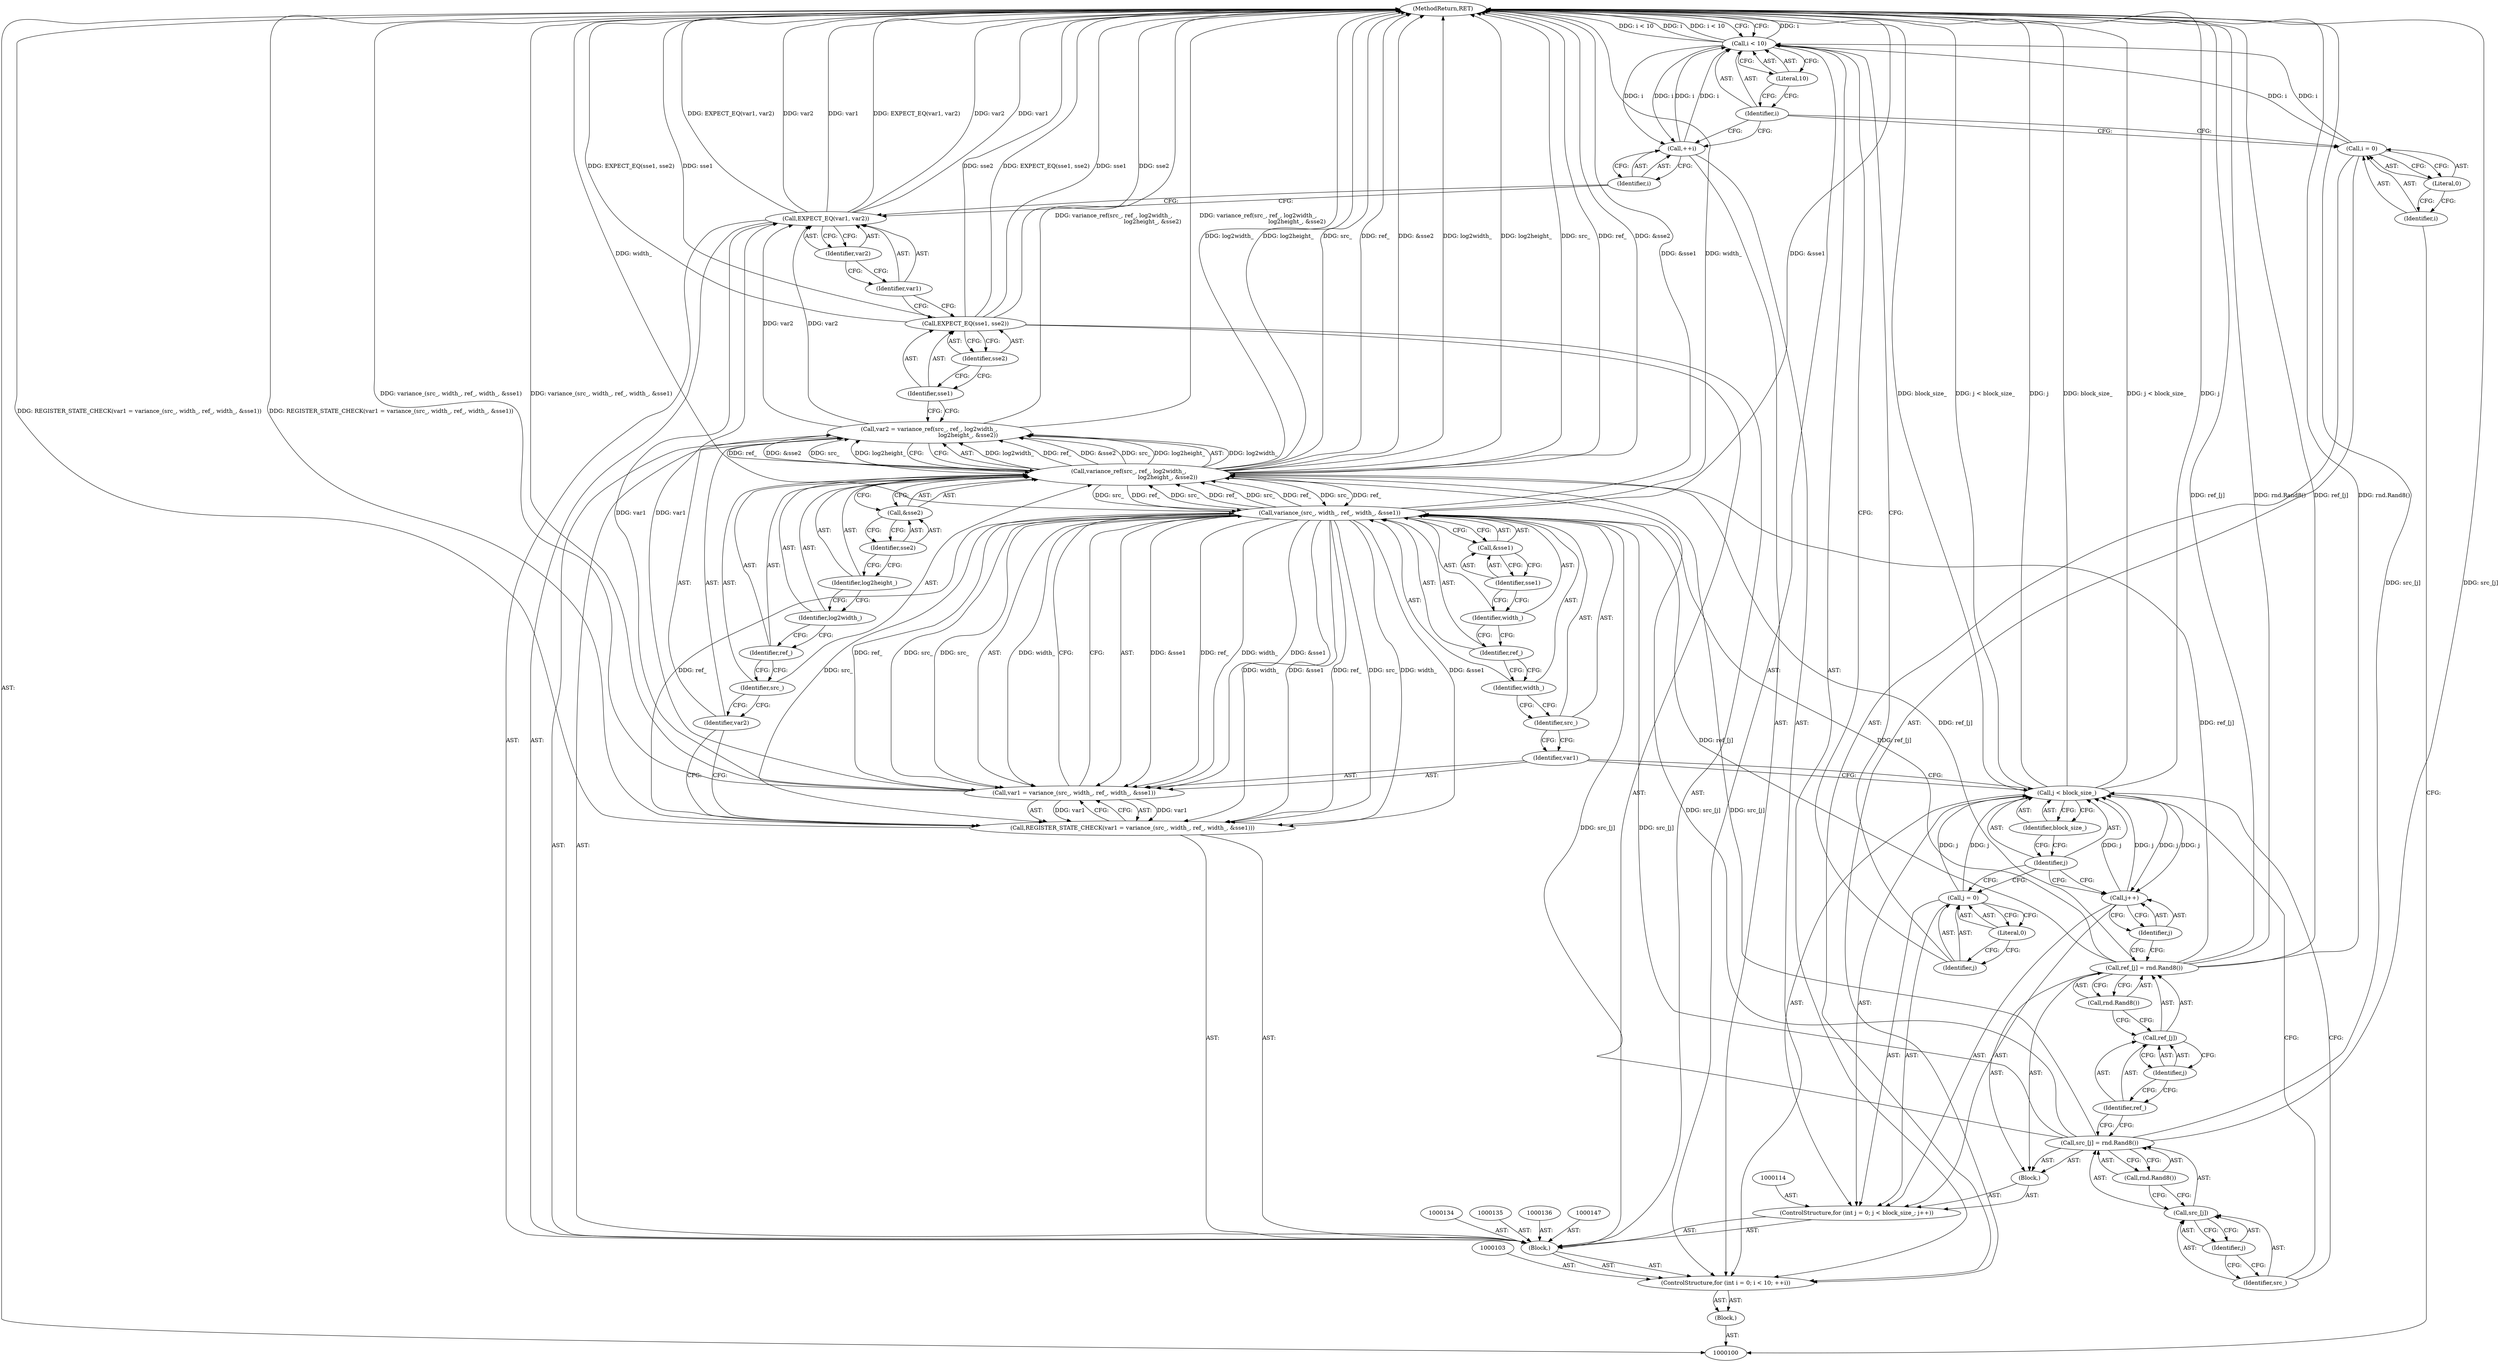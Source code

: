 digraph "1_Android_5a9753fca56f0eeb9f61e342b2fccffc364f9426_111" {
"1000163" [label="(MethodReturn,RET)"];
"1000101" [label="(Block,)"];
"1000148" [label="(Call,var2 = variance_ref(src_, ref_, log2width_,\n                                           log2height_, &sse2))"];
"1000149" [label="(Identifier,var2)"];
"1000150" [label="(Call,variance_ref(src_, ref_, log2width_,\n                                           log2height_, &sse2))"];
"1000151" [label="(Identifier,src_)"];
"1000112" [label="(Block,)"];
"1000152" [label="(Identifier,ref_)"];
"1000153" [label="(Identifier,log2width_)"];
"1000154" [label="(Identifier,log2height_)"];
"1000155" [label="(Call,&sse2)"];
"1000156" [label="(Identifier,sse2)"];
"1000158" [label="(Identifier,sse1)"];
"1000159" [label="(Identifier,sse2)"];
"1000157" [label="(Call,EXPECT_EQ(sse1, sse2))"];
"1000161" [label="(Identifier,var1)"];
"1000162" [label="(Identifier,var2)"];
"1000160" [label="(Call,EXPECT_EQ(var1, var2))"];
"1000104" [label="(Call,i = 0)"];
"1000105" [label="(Identifier,i)"];
"1000106" [label="(Literal,0)"];
"1000107" [label="(Call,i < 10)"];
"1000108" [label="(Identifier,i)"];
"1000109" [label="(Literal,10)"];
"1000110" [label="(Call,++i)"];
"1000111" [label="(Identifier,i)"];
"1000102" [label="(ControlStructure,for (int i = 0; i < 10; ++i))"];
"1000115" [label="(Call,j = 0)"];
"1000116" [label="(Identifier,j)"];
"1000117" [label="(Literal,0)"];
"1000118" [label="(Call,j < block_size_)"];
"1000119" [label="(Identifier,j)"];
"1000120" [label="(Identifier,block_size_)"];
"1000121" [label="(Call,j++)"];
"1000122" [label="(Identifier,j)"];
"1000123" [label="(Block,)"];
"1000113" [label="(ControlStructure,for (int j = 0; j < block_size_; j++))"];
"1000127" [label="(Identifier,j)"];
"1000128" [label="(Call,rnd.Rand8())"];
"1000124" [label="(Call,src_[j] = rnd.Rand8())"];
"1000125" [label="(Call,src_[j])"];
"1000126" [label="(Identifier,src_)"];
"1000132" [label="(Identifier,j)"];
"1000133" [label="(Call,rnd.Rand8())"];
"1000129" [label="(Call,ref_[j] = rnd.Rand8())"];
"1000130" [label="(Call,ref_[j])"];
"1000131" [label="(Identifier,ref_)"];
"1000138" [label="(Call,var1 = variance_(src_, width_, ref_, width_, &sse1))"];
"1000139" [label="(Identifier,var1)"];
"1000140" [label="(Call,variance_(src_, width_, ref_, width_, &sse1))"];
"1000137" [label="(Call,REGISTER_STATE_CHECK(var1 = variance_(src_, width_, ref_, width_, &sse1)))"];
"1000141" [label="(Identifier,src_)"];
"1000142" [label="(Identifier,width_)"];
"1000143" [label="(Identifier,ref_)"];
"1000144" [label="(Identifier,width_)"];
"1000145" [label="(Call,&sse1)"];
"1000146" [label="(Identifier,sse1)"];
"1000163" -> "1000100"  [label="AST: "];
"1000163" -> "1000107"  [label="CFG: "];
"1000157" -> "1000163"  [label="DDG: sse2"];
"1000157" -> "1000163"  [label="DDG: EXPECT_EQ(sse1, sse2)"];
"1000157" -> "1000163"  [label="DDG: sse1"];
"1000129" -> "1000163"  [label="DDG: ref_[j]"];
"1000129" -> "1000163"  [label="DDG: rnd.Rand8()"];
"1000140" -> "1000163"  [label="DDG: width_"];
"1000140" -> "1000163"  [label="DDG: &sse1"];
"1000124" -> "1000163"  [label="DDG: src_[j]"];
"1000107" -> "1000163"  [label="DDG: i"];
"1000107" -> "1000163"  [label="DDG: i < 10"];
"1000160" -> "1000163"  [label="DDG: EXPECT_EQ(var1, var2)"];
"1000160" -> "1000163"  [label="DDG: var2"];
"1000160" -> "1000163"  [label="DDG: var1"];
"1000150" -> "1000163"  [label="DDG: log2width_"];
"1000150" -> "1000163"  [label="DDG: log2height_"];
"1000150" -> "1000163"  [label="DDG: src_"];
"1000150" -> "1000163"  [label="DDG: ref_"];
"1000150" -> "1000163"  [label="DDG: &sse2"];
"1000118" -> "1000163"  [label="DDG: j < block_size_"];
"1000118" -> "1000163"  [label="DDG: j"];
"1000118" -> "1000163"  [label="DDG: block_size_"];
"1000148" -> "1000163"  [label="DDG: variance_ref(src_, ref_, log2width_,\n                                           log2height_, &sse2)"];
"1000137" -> "1000163"  [label="DDG: REGISTER_STATE_CHECK(var1 = variance_(src_, width_, ref_, width_, &sse1))"];
"1000138" -> "1000163"  [label="DDG: variance_(src_, width_, ref_, width_, &sse1)"];
"1000101" -> "1000100"  [label="AST: "];
"1000102" -> "1000101"  [label="AST: "];
"1000148" -> "1000112"  [label="AST: "];
"1000148" -> "1000150"  [label="CFG: "];
"1000149" -> "1000148"  [label="AST: "];
"1000150" -> "1000148"  [label="AST: "];
"1000158" -> "1000148"  [label="CFG: "];
"1000148" -> "1000163"  [label="DDG: variance_ref(src_, ref_, log2width_,\n                                           log2height_, &sse2)"];
"1000150" -> "1000148"  [label="DDG: log2width_"];
"1000150" -> "1000148"  [label="DDG: ref_"];
"1000150" -> "1000148"  [label="DDG: &sse2"];
"1000150" -> "1000148"  [label="DDG: src_"];
"1000150" -> "1000148"  [label="DDG: log2height_"];
"1000148" -> "1000160"  [label="DDG: var2"];
"1000149" -> "1000148"  [label="AST: "];
"1000149" -> "1000137"  [label="CFG: "];
"1000151" -> "1000149"  [label="CFG: "];
"1000150" -> "1000148"  [label="AST: "];
"1000150" -> "1000155"  [label="CFG: "];
"1000151" -> "1000150"  [label="AST: "];
"1000152" -> "1000150"  [label="AST: "];
"1000153" -> "1000150"  [label="AST: "];
"1000154" -> "1000150"  [label="AST: "];
"1000155" -> "1000150"  [label="AST: "];
"1000148" -> "1000150"  [label="CFG: "];
"1000150" -> "1000163"  [label="DDG: log2width_"];
"1000150" -> "1000163"  [label="DDG: log2height_"];
"1000150" -> "1000163"  [label="DDG: src_"];
"1000150" -> "1000163"  [label="DDG: ref_"];
"1000150" -> "1000163"  [label="DDG: &sse2"];
"1000150" -> "1000140"  [label="DDG: src_"];
"1000150" -> "1000140"  [label="DDG: ref_"];
"1000150" -> "1000148"  [label="DDG: log2width_"];
"1000150" -> "1000148"  [label="DDG: ref_"];
"1000150" -> "1000148"  [label="DDG: &sse2"];
"1000150" -> "1000148"  [label="DDG: src_"];
"1000150" -> "1000148"  [label="DDG: log2height_"];
"1000124" -> "1000150"  [label="DDG: src_[j]"];
"1000140" -> "1000150"  [label="DDG: src_"];
"1000140" -> "1000150"  [label="DDG: ref_"];
"1000129" -> "1000150"  [label="DDG: ref_[j]"];
"1000151" -> "1000150"  [label="AST: "];
"1000151" -> "1000149"  [label="CFG: "];
"1000152" -> "1000151"  [label="CFG: "];
"1000112" -> "1000102"  [label="AST: "];
"1000113" -> "1000112"  [label="AST: "];
"1000134" -> "1000112"  [label="AST: "];
"1000135" -> "1000112"  [label="AST: "];
"1000136" -> "1000112"  [label="AST: "];
"1000137" -> "1000112"  [label="AST: "];
"1000147" -> "1000112"  [label="AST: "];
"1000148" -> "1000112"  [label="AST: "];
"1000157" -> "1000112"  [label="AST: "];
"1000160" -> "1000112"  [label="AST: "];
"1000152" -> "1000150"  [label="AST: "];
"1000152" -> "1000151"  [label="CFG: "];
"1000153" -> "1000152"  [label="CFG: "];
"1000153" -> "1000150"  [label="AST: "];
"1000153" -> "1000152"  [label="CFG: "];
"1000154" -> "1000153"  [label="CFG: "];
"1000154" -> "1000150"  [label="AST: "];
"1000154" -> "1000153"  [label="CFG: "];
"1000156" -> "1000154"  [label="CFG: "];
"1000155" -> "1000150"  [label="AST: "];
"1000155" -> "1000156"  [label="CFG: "];
"1000156" -> "1000155"  [label="AST: "];
"1000150" -> "1000155"  [label="CFG: "];
"1000156" -> "1000155"  [label="AST: "];
"1000156" -> "1000154"  [label="CFG: "];
"1000155" -> "1000156"  [label="CFG: "];
"1000158" -> "1000157"  [label="AST: "];
"1000158" -> "1000148"  [label="CFG: "];
"1000159" -> "1000158"  [label="CFG: "];
"1000159" -> "1000157"  [label="AST: "];
"1000159" -> "1000158"  [label="CFG: "];
"1000157" -> "1000159"  [label="CFG: "];
"1000157" -> "1000112"  [label="AST: "];
"1000157" -> "1000159"  [label="CFG: "];
"1000158" -> "1000157"  [label="AST: "];
"1000159" -> "1000157"  [label="AST: "];
"1000161" -> "1000157"  [label="CFG: "];
"1000157" -> "1000163"  [label="DDG: sse2"];
"1000157" -> "1000163"  [label="DDG: EXPECT_EQ(sse1, sse2)"];
"1000157" -> "1000163"  [label="DDG: sse1"];
"1000161" -> "1000160"  [label="AST: "];
"1000161" -> "1000157"  [label="CFG: "];
"1000162" -> "1000161"  [label="CFG: "];
"1000162" -> "1000160"  [label="AST: "];
"1000162" -> "1000161"  [label="CFG: "];
"1000160" -> "1000162"  [label="CFG: "];
"1000160" -> "1000112"  [label="AST: "];
"1000160" -> "1000162"  [label="CFG: "];
"1000161" -> "1000160"  [label="AST: "];
"1000162" -> "1000160"  [label="AST: "];
"1000111" -> "1000160"  [label="CFG: "];
"1000160" -> "1000163"  [label="DDG: EXPECT_EQ(var1, var2)"];
"1000160" -> "1000163"  [label="DDG: var2"];
"1000160" -> "1000163"  [label="DDG: var1"];
"1000138" -> "1000160"  [label="DDG: var1"];
"1000148" -> "1000160"  [label="DDG: var2"];
"1000104" -> "1000102"  [label="AST: "];
"1000104" -> "1000106"  [label="CFG: "];
"1000105" -> "1000104"  [label="AST: "];
"1000106" -> "1000104"  [label="AST: "];
"1000108" -> "1000104"  [label="CFG: "];
"1000104" -> "1000107"  [label="DDG: i"];
"1000105" -> "1000104"  [label="AST: "];
"1000105" -> "1000100"  [label="CFG: "];
"1000106" -> "1000105"  [label="CFG: "];
"1000106" -> "1000104"  [label="AST: "];
"1000106" -> "1000105"  [label="CFG: "];
"1000104" -> "1000106"  [label="CFG: "];
"1000107" -> "1000102"  [label="AST: "];
"1000107" -> "1000109"  [label="CFG: "];
"1000108" -> "1000107"  [label="AST: "];
"1000109" -> "1000107"  [label="AST: "];
"1000116" -> "1000107"  [label="CFG: "];
"1000163" -> "1000107"  [label="CFG: "];
"1000107" -> "1000163"  [label="DDG: i"];
"1000107" -> "1000163"  [label="DDG: i < 10"];
"1000104" -> "1000107"  [label="DDG: i"];
"1000110" -> "1000107"  [label="DDG: i"];
"1000107" -> "1000110"  [label="DDG: i"];
"1000108" -> "1000107"  [label="AST: "];
"1000108" -> "1000104"  [label="CFG: "];
"1000108" -> "1000110"  [label="CFG: "];
"1000109" -> "1000108"  [label="CFG: "];
"1000109" -> "1000107"  [label="AST: "];
"1000109" -> "1000108"  [label="CFG: "];
"1000107" -> "1000109"  [label="CFG: "];
"1000110" -> "1000102"  [label="AST: "];
"1000110" -> "1000111"  [label="CFG: "];
"1000111" -> "1000110"  [label="AST: "];
"1000108" -> "1000110"  [label="CFG: "];
"1000110" -> "1000107"  [label="DDG: i"];
"1000107" -> "1000110"  [label="DDG: i"];
"1000111" -> "1000110"  [label="AST: "];
"1000111" -> "1000160"  [label="CFG: "];
"1000110" -> "1000111"  [label="CFG: "];
"1000102" -> "1000101"  [label="AST: "];
"1000103" -> "1000102"  [label="AST: "];
"1000104" -> "1000102"  [label="AST: "];
"1000107" -> "1000102"  [label="AST: "];
"1000110" -> "1000102"  [label="AST: "];
"1000112" -> "1000102"  [label="AST: "];
"1000115" -> "1000113"  [label="AST: "];
"1000115" -> "1000117"  [label="CFG: "];
"1000116" -> "1000115"  [label="AST: "];
"1000117" -> "1000115"  [label="AST: "];
"1000119" -> "1000115"  [label="CFG: "];
"1000115" -> "1000118"  [label="DDG: j"];
"1000116" -> "1000115"  [label="AST: "];
"1000116" -> "1000107"  [label="CFG: "];
"1000117" -> "1000116"  [label="CFG: "];
"1000117" -> "1000115"  [label="AST: "];
"1000117" -> "1000116"  [label="CFG: "];
"1000115" -> "1000117"  [label="CFG: "];
"1000118" -> "1000113"  [label="AST: "];
"1000118" -> "1000120"  [label="CFG: "];
"1000119" -> "1000118"  [label="AST: "];
"1000120" -> "1000118"  [label="AST: "];
"1000126" -> "1000118"  [label="CFG: "];
"1000139" -> "1000118"  [label="CFG: "];
"1000118" -> "1000163"  [label="DDG: j < block_size_"];
"1000118" -> "1000163"  [label="DDG: j"];
"1000118" -> "1000163"  [label="DDG: block_size_"];
"1000121" -> "1000118"  [label="DDG: j"];
"1000115" -> "1000118"  [label="DDG: j"];
"1000118" -> "1000121"  [label="DDG: j"];
"1000119" -> "1000118"  [label="AST: "];
"1000119" -> "1000115"  [label="CFG: "];
"1000119" -> "1000121"  [label="CFG: "];
"1000120" -> "1000119"  [label="CFG: "];
"1000120" -> "1000118"  [label="AST: "];
"1000120" -> "1000119"  [label="CFG: "];
"1000118" -> "1000120"  [label="CFG: "];
"1000121" -> "1000113"  [label="AST: "];
"1000121" -> "1000122"  [label="CFG: "];
"1000122" -> "1000121"  [label="AST: "];
"1000119" -> "1000121"  [label="CFG: "];
"1000121" -> "1000118"  [label="DDG: j"];
"1000118" -> "1000121"  [label="DDG: j"];
"1000122" -> "1000121"  [label="AST: "];
"1000122" -> "1000129"  [label="CFG: "];
"1000121" -> "1000122"  [label="CFG: "];
"1000123" -> "1000113"  [label="AST: "];
"1000124" -> "1000123"  [label="AST: "];
"1000129" -> "1000123"  [label="AST: "];
"1000113" -> "1000112"  [label="AST: "];
"1000114" -> "1000113"  [label="AST: "];
"1000115" -> "1000113"  [label="AST: "];
"1000118" -> "1000113"  [label="AST: "];
"1000121" -> "1000113"  [label="AST: "];
"1000123" -> "1000113"  [label="AST: "];
"1000127" -> "1000125"  [label="AST: "];
"1000127" -> "1000126"  [label="CFG: "];
"1000125" -> "1000127"  [label="CFG: "];
"1000128" -> "1000124"  [label="AST: "];
"1000128" -> "1000125"  [label="CFG: "];
"1000124" -> "1000128"  [label="CFG: "];
"1000124" -> "1000123"  [label="AST: "];
"1000124" -> "1000128"  [label="CFG: "];
"1000125" -> "1000124"  [label="AST: "];
"1000128" -> "1000124"  [label="AST: "];
"1000131" -> "1000124"  [label="CFG: "];
"1000124" -> "1000163"  [label="DDG: src_[j]"];
"1000124" -> "1000140"  [label="DDG: src_[j]"];
"1000124" -> "1000150"  [label="DDG: src_[j]"];
"1000125" -> "1000124"  [label="AST: "];
"1000125" -> "1000127"  [label="CFG: "];
"1000126" -> "1000125"  [label="AST: "];
"1000127" -> "1000125"  [label="AST: "];
"1000128" -> "1000125"  [label="CFG: "];
"1000126" -> "1000125"  [label="AST: "];
"1000126" -> "1000118"  [label="CFG: "];
"1000127" -> "1000126"  [label="CFG: "];
"1000132" -> "1000130"  [label="AST: "];
"1000132" -> "1000131"  [label="CFG: "];
"1000130" -> "1000132"  [label="CFG: "];
"1000133" -> "1000129"  [label="AST: "];
"1000133" -> "1000130"  [label="CFG: "];
"1000129" -> "1000133"  [label="CFG: "];
"1000129" -> "1000123"  [label="AST: "];
"1000129" -> "1000133"  [label="CFG: "];
"1000130" -> "1000129"  [label="AST: "];
"1000133" -> "1000129"  [label="AST: "];
"1000122" -> "1000129"  [label="CFG: "];
"1000129" -> "1000163"  [label="DDG: ref_[j]"];
"1000129" -> "1000163"  [label="DDG: rnd.Rand8()"];
"1000129" -> "1000140"  [label="DDG: ref_[j]"];
"1000129" -> "1000150"  [label="DDG: ref_[j]"];
"1000130" -> "1000129"  [label="AST: "];
"1000130" -> "1000132"  [label="CFG: "];
"1000131" -> "1000130"  [label="AST: "];
"1000132" -> "1000130"  [label="AST: "];
"1000133" -> "1000130"  [label="CFG: "];
"1000131" -> "1000130"  [label="AST: "];
"1000131" -> "1000124"  [label="CFG: "];
"1000132" -> "1000131"  [label="CFG: "];
"1000138" -> "1000137"  [label="AST: "];
"1000138" -> "1000140"  [label="CFG: "];
"1000139" -> "1000138"  [label="AST: "];
"1000140" -> "1000138"  [label="AST: "];
"1000137" -> "1000138"  [label="CFG: "];
"1000138" -> "1000163"  [label="DDG: variance_(src_, width_, ref_, width_, &sse1)"];
"1000138" -> "1000137"  [label="DDG: var1"];
"1000140" -> "1000138"  [label="DDG: width_"];
"1000140" -> "1000138"  [label="DDG: &sse1"];
"1000140" -> "1000138"  [label="DDG: ref_"];
"1000140" -> "1000138"  [label="DDG: src_"];
"1000138" -> "1000160"  [label="DDG: var1"];
"1000139" -> "1000138"  [label="AST: "];
"1000139" -> "1000118"  [label="CFG: "];
"1000141" -> "1000139"  [label="CFG: "];
"1000140" -> "1000138"  [label="AST: "];
"1000140" -> "1000145"  [label="CFG: "];
"1000141" -> "1000140"  [label="AST: "];
"1000142" -> "1000140"  [label="AST: "];
"1000143" -> "1000140"  [label="AST: "];
"1000144" -> "1000140"  [label="AST: "];
"1000145" -> "1000140"  [label="AST: "];
"1000138" -> "1000140"  [label="CFG: "];
"1000140" -> "1000163"  [label="DDG: width_"];
"1000140" -> "1000163"  [label="DDG: &sse1"];
"1000140" -> "1000137"  [label="DDG: width_"];
"1000140" -> "1000137"  [label="DDG: &sse1"];
"1000140" -> "1000137"  [label="DDG: ref_"];
"1000140" -> "1000137"  [label="DDG: src_"];
"1000140" -> "1000138"  [label="DDG: width_"];
"1000140" -> "1000138"  [label="DDG: &sse1"];
"1000140" -> "1000138"  [label="DDG: ref_"];
"1000140" -> "1000138"  [label="DDG: src_"];
"1000124" -> "1000140"  [label="DDG: src_[j]"];
"1000150" -> "1000140"  [label="DDG: src_"];
"1000150" -> "1000140"  [label="DDG: ref_"];
"1000129" -> "1000140"  [label="DDG: ref_[j]"];
"1000140" -> "1000150"  [label="DDG: src_"];
"1000140" -> "1000150"  [label="DDG: ref_"];
"1000137" -> "1000112"  [label="AST: "];
"1000137" -> "1000138"  [label="CFG: "];
"1000138" -> "1000137"  [label="AST: "];
"1000149" -> "1000137"  [label="CFG: "];
"1000137" -> "1000163"  [label="DDG: REGISTER_STATE_CHECK(var1 = variance_(src_, width_, ref_, width_, &sse1))"];
"1000138" -> "1000137"  [label="DDG: var1"];
"1000140" -> "1000137"  [label="DDG: width_"];
"1000140" -> "1000137"  [label="DDG: &sse1"];
"1000140" -> "1000137"  [label="DDG: ref_"];
"1000140" -> "1000137"  [label="DDG: src_"];
"1000141" -> "1000140"  [label="AST: "];
"1000141" -> "1000139"  [label="CFG: "];
"1000142" -> "1000141"  [label="CFG: "];
"1000142" -> "1000140"  [label="AST: "];
"1000142" -> "1000141"  [label="CFG: "];
"1000143" -> "1000142"  [label="CFG: "];
"1000143" -> "1000140"  [label="AST: "];
"1000143" -> "1000142"  [label="CFG: "];
"1000144" -> "1000143"  [label="CFG: "];
"1000144" -> "1000140"  [label="AST: "];
"1000144" -> "1000143"  [label="CFG: "];
"1000146" -> "1000144"  [label="CFG: "];
"1000145" -> "1000140"  [label="AST: "];
"1000145" -> "1000146"  [label="CFG: "];
"1000146" -> "1000145"  [label="AST: "];
"1000140" -> "1000145"  [label="CFG: "];
"1000146" -> "1000145"  [label="AST: "];
"1000146" -> "1000144"  [label="CFG: "];
"1000145" -> "1000146"  [label="CFG: "];
}

